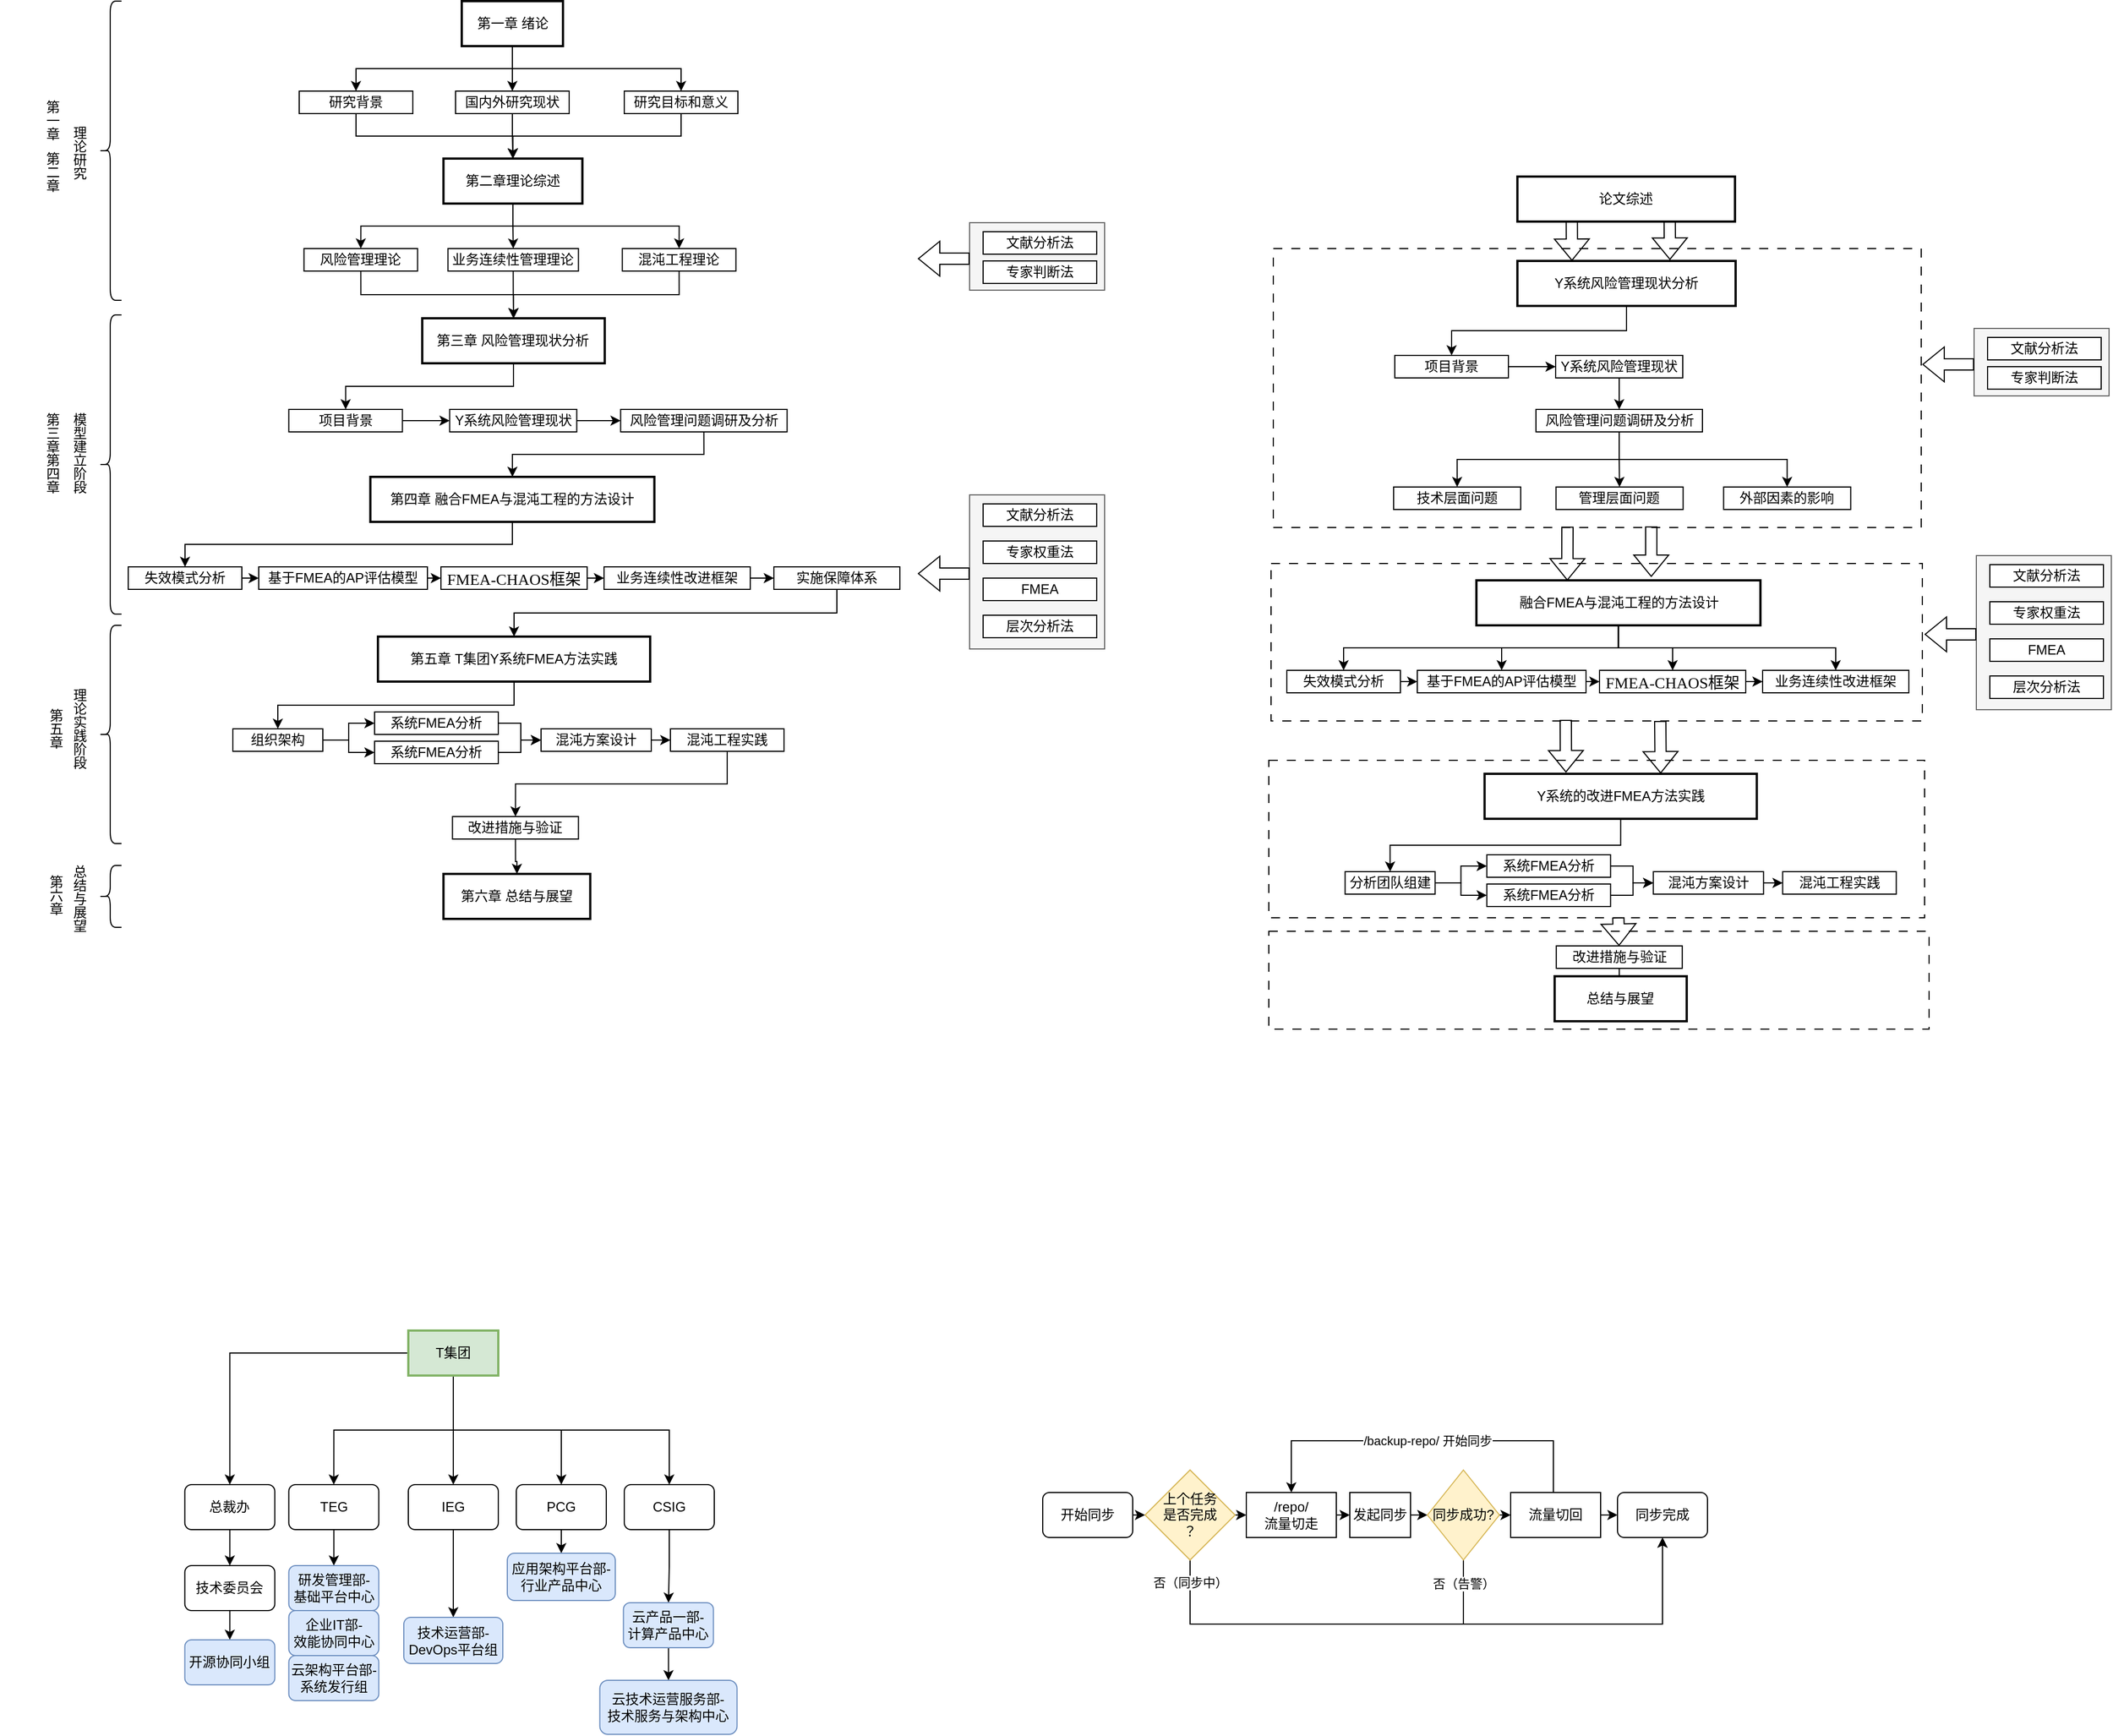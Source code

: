 <mxfile version="27.1.1">
  <diagram name="第 1 页" id="Ni5SpC3FPf-_LkocuyOm">
    <mxGraphModel dx="1376" dy="628" grid="0" gridSize="10" guides="1" tooltips="1" connect="1" arrows="1" fold="1" page="0" pageScale="1" pageWidth="827" pageHeight="1169" math="0" shadow="0">
      <root>
        <mxCell id="0" />
        <mxCell id="1" parent="0" />
        <mxCell id="OuhA0lRGOdHWCdkOQ6-6-126" value="" style="rounded=0;whiteSpace=wrap;html=1;dashed=1;dashPattern=8 8;" parent="1" vertex="1">
          <mxGeometry x="988" y="990" width="587" height="87" as="geometry" />
        </mxCell>
        <mxCell id="OuhA0lRGOdHWCdkOQ6-6-109" value="" style="rounded=0;whiteSpace=wrap;html=1;dashed=1;dashPattern=8 8;" parent="1" vertex="1">
          <mxGeometry x="988" y="838" width="583" height="140" as="geometry" />
        </mxCell>
        <mxCell id="OuhA0lRGOdHWCdkOQ6-6-105" value="" style="rounded=0;whiteSpace=wrap;html=1;dashed=1;dashPattern=8 8;" parent="1" vertex="1">
          <mxGeometry x="990" y="663" width="579" height="140" as="geometry" />
        </mxCell>
        <mxCell id="OuhA0lRGOdHWCdkOQ6-6-104" value="" style="rounded=0;whiteSpace=wrap;html=1;dashed=1;dashPattern=8 8;" parent="1" vertex="1">
          <mxGeometry x="992" y="383" width="576" height="248" as="geometry" />
        </mxCell>
        <mxCell id="OuhA0lRGOdHWCdkOQ6-6-1" style="edgeStyle=orthogonalEdgeStyle;rounded=0;orthogonalLoop=1;jettySize=auto;html=1;exitX=0.5;exitY=1;exitDx=0;exitDy=0;entryX=0.5;entryY=0;entryDx=0;entryDy=0;" parent="1" source="FDQZgp-olUulo8GMzMlq-1" target="FDQZgp-olUulo8GMzMlq-5" edge="1">
          <mxGeometry relative="1" as="geometry" />
        </mxCell>
        <mxCell id="OuhA0lRGOdHWCdkOQ6-6-2" style="edgeStyle=orthogonalEdgeStyle;rounded=0;orthogonalLoop=1;jettySize=auto;html=1;exitX=0.5;exitY=1;exitDx=0;exitDy=0;entryX=0.5;entryY=0;entryDx=0;entryDy=0;" parent="1" source="FDQZgp-olUulo8GMzMlq-1" target="FDQZgp-olUulo8GMzMlq-2" edge="1">
          <mxGeometry relative="1" as="geometry" />
        </mxCell>
        <mxCell id="OuhA0lRGOdHWCdkOQ6-6-3" style="edgeStyle=orthogonalEdgeStyle;rounded=0;orthogonalLoop=1;jettySize=auto;html=1;exitX=0.5;exitY=1;exitDx=0;exitDy=0;entryX=0.5;entryY=0;entryDx=0;entryDy=0;" parent="1" source="FDQZgp-olUulo8GMzMlq-1" target="FDQZgp-olUulo8GMzMlq-7" edge="1">
          <mxGeometry relative="1" as="geometry" />
        </mxCell>
        <mxCell id="FDQZgp-olUulo8GMzMlq-1" value="第一章 绪论" style="rounded=0;whiteSpace=wrap;html=1;strokeWidth=2;" parent="1" vertex="1">
          <mxGeometry x="270.5" y="163" width="90" height="40" as="geometry" />
        </mxCell>
        <mxCell id="OuhA0lRGOdHWCdkOQ6-6-4" style="edgeStyle=orthogonalEdgeStyle;rounded=0;orthogonalLoop=1;jettySize=auto;html=1;exitX=0.5;exitY=1;exitDx=0;exitDy=0;entryX=0.5;entryY=0;entryDx=0;entryDy=0;" parent="1" source="FDQZgp-olUulo8GMzMlq-2" target="FDQZgp-olUulo8GMzMlq-20" edge="1">
          <mxGeometry relative="1" as="geometry" />
        </mxCell>
        <mxCell id="FDQZgp-olUulo8GMzMlq-2" value="研究背景" style="rounded=0;whiteSpace=wrap;html=1;" parent="1" vertex="1">
          <mxGeometry x="126" y="243" width="101" height="20" as="geometry" />
        </mxCell>
        <mxCell id="OuhA0lRGOdHWCdkOQ6-6-5" style="edgeStyle=orthogonalEdgeStyle;rounded=0;orthogonalLoop=1;jettySize=auto;html=1;exitX=0.5;exitY=1;exitDx=0;exitDy=0;entryX=0.5;entryY=0;entryDx=0;entryDy=0;" parent="1" source="FDQZgp-olUulo8GMzMlq-5" target="FDQZgp-olUulo8GMzMlq-20" edge="1">
          <mxGeometry relative="1" as="geometry" />
        </mxCell>
        <mxCell id="FDQZgp-olUulo8GMzMlq-5" value="国内外研究现状" style="rounded=0;whiteSpace=wrap;html=1;" parent="1" vertex="1">
          <mxGeometry x="265" y="243" width="101" height="20" as="geometry" />
        </mxCell>
        <mxCell id="OuhA0lRGOdHWCdkOQ6-6-6" style="edgeStyle=orthogonalEdgeStyle;rounded=0;orthogonalLoop=1;jettySize=auto;html=1;exitX=0.5;exitY=1;exitDx=0;exitDy=0;entryX=0.5;entryY=0;entryDx=0;entryDy=0;" parent="1" source="FDQZgp-olUulo8GMzMlq-7" target="FDQZgp-olUulo8GMzMlq-20" edge="1">
          <mxGeometry relative="1" as="geometry" />
        </mxCell>
        <mxCell id="FDQZgp-olUulo8GMzMlq-7" value="研究目标和意义" style="rounded=0;whiteSpace=wrap;html=1;" parent="1" vertex="1">
          <mxGeometry x="415" y="243" width="101" height="20" as="geometry" />
        </mxCell>
        <mxCell id="FDQZgp-olUulo8GMzMlq-8" value="第一章" style="text;html=1;align=center;verticalAlign=middle;resizable=0;points=[];autosize=1;strokeColor=none;fillColor=none;textDirection=vertical-lr;" parent="1" vertex="1">
          <mxGeometry x="-122" y="266" width="54" height="26" as="geometry" />
        </mxCell>
        <mxCell id="FDQZgp-olUulo8GMzMlq-10" value="第二章" style="text;html=1;align=center;verticalAlign=middle;resizable=0;points=[];autosize=1;strokeColor=none;fillColor=none;textDirection=vertical-lr;" parent="1" vertex="1">
          <mxGeometry x="-122" y="312" width="54" height="26" as="geometry" />
        </mxCell>
        <mxCell id="FDQZgp-olUulo8GMzMlq-13" value="理论研究" style="text;html=1;align=center;verticalAlign=middle;resizable=0;points=[];autosize=1;strokeColor=none;fillColor=none;textDirection=vertical-lr;" parent="1" vertex="1">
          <mxGeometry x="-104" y="295" width="66" height="26" as="geometry" />
        </mxCell>
        <mxCell id="FDQZgp-olUulo8GMzMlq-14" value="第三章第四章" style="text;html=1;align=center;verticalAlign=middle;resizable=0;points=[];autosize=1;strokeColor=none;fillColor=none;textDirection=vertical-lr;" parent="1" vertex="1">
          <mxGeometry x="-140" y="562" width="90" height="26" as="geometry" />
        </mxCell>
        <mxCell id="FDQZgp-olUulo8GMzMlq-15" value="模型建立阶段" style="text;html=1;align=center;verticalAlign=middle;resizable=0;points=[];autosize=1;strokeColor=none;fillColor=none;textDirection=vertical-lr;" parent="1" vertex="1">
          <mxGeometry x="-116" y="562" width="90" height="26" as="geometry" />
        </mxCell>
        <mxCell id="FDQZgp-olUulo8GMzMlq-16" value="第六章" style="text;html=1;align=center;verticalAlign=middle;resizable=0;points=[];autosize=1;strokeColor=none;fillColor=none;textDirection=vertical-lr;" parent="1" vertex="1">
          <mxGeometry x="-119" y="955" width="54" height="26" as="geometry" />
        </mxCell>
        <mxCell id="FDQZgp-olUulo8GMzMlq-17" value="总结与展望" style="text;html=1;align=center;verticalAlign=middle;resizable=0;points=[];autosize=1;strokeColor=none;fillColor=none;textDirection=vertical-lr;" parent="1" vertex="1">
          <mxGeometry x="-110" y="958" width="78" height="26" as="geometry" />
        </mxCell>
        <mxCell id="FDQZgp-olUulo8GMzMlq-18" value="第五章" style="text;html=1;align=center;verticalAlign=middle;resizable=0;points=[];autosize=1;strokeColor=none;fillColor=none;textDirection=vertical-lr;" parent="1" vertex="1">
          <mxGeometry x="-119" y="807" width="54" height="26" as="geometry" />
        </mxCell>
        <mxCell id="FDQZgp-olUulo8GMzMlq-19" value="理论实践阶段" style="text;html=1;align=center;verticalAlign=middle;resizable=0;points=[];autosize=1;strokeColor=none;fillColor=none;textDirection=vertical-lr;" parent="1" vertex="1">
          <mxGeometry x="-116" y="807" width="90" height="26" as="geometry" />
        </mxCell>
        <mxCell id="OuhA0lRGOdHWCdkOQ6-6-7" style="edgeStyle=orthogonalEdgeStyle;rounded=0;orthogonalLoop=1;jettySize=auto;html=1;exitX=0.5;exitY=1;exitDx=0;exitDy=0;" parent="1" source="FDQZgp-olUulo8GMzMlq-20" target="FDQZgp-olUulo8GMzMlq-24" edge="1">
          <mxGeometry relative="1" as="geometry" />
        </mxCell>
        <mxCell id="OuhA0lRGOdHWCdkOQ6-6-8" style="edgeStyle=orthogonalEdgeStyle;rounded=0;orthogonalLoop=1;jettySize=auto;html=1;exitX=0.5;exitY=1;exitDx=0;exitDy=0;entryX=0.5;entryY=0;entryDx=0;entryDy=0;" parent="1" source="FDQZgp-olUulo8GMzMlq-20" target="FDQZgp-olUulo8GMzMlq-22" edge="1">
          <mxGeometry relative="1" as="geometry" />
        </mxCell>
        <mxCell id="OuhA0lRGOdHWCdkOQ6-6-9" style="edgeStyle=orthogonalEdgeStyle;rounded=0;orthogonalLoop=1;jettySize=auto;html=1;exitX=0.5;exitY=1;exitDx=0;exitDy=0;entryX=0.5;entryY=0;entryDx=0;entryDy=0;" parent="1" source="FDQZgp-olUulo8GMzMlq-20" target="FDQZgp-olUulo8GMzMlq-25" edge="1">
          <mxGeometry relative="1" as="geometry" />
        </mxCell>
        <mxCell id="FDQZgp-olUulo8GMzMlq-20" value="第二章理论综述" style="rounded=0;whiteSpace=wrap;html=1;strokeWidth=2;" parent="1" vertex="1">
          <mxGeometry x="254.25" y="303" width="123.5" height="40" as="geometry" />
        </mxCell>
        <mxCell id="OuhA0lRGOdHWCdkOQ6-6-10" style="edgeStyle=orthogonalEdgeStyle;rounded=0;orthogonalLoop=1;jettySize=auto;html=1;exitX=0.5;exitY=1;exitDx=0;exitDy=0;entryX=0.5;entryY=0;entryDx=0;entryDy=0;" parent="1" source="FDQZgp-olUulo8GMzMlq-22" target="FDQZgp-olUulo8GMzMlq-26" edge="1">
          <mxGeometry relative="1" as="geometry" />
        </mxCell>
        <mxCell id="FDQZgp-olUulo8GMzMlq-22" value="风险管理理论" style="rounded=0;whiteSpace=wrap;html=1;" parent="1" vertex="1">
          <mxGeometry x="130.25" y="383" width="101" height="20" as="geometry" />
        </mxCell>
        <mxCell id="OuhA0lRGOdHWCdkOQ6-6-11" style="edgeStyle=orthogonalEdgeStyle;rounded=0;orthogonalLoop=1;jettySize=auto;html=1;exitX=0.5;exitY=1;exitDx=0;exitDy=0;" parent="1" source="FDQZgp-olUulo8GMzMlq-24" target="FDQZgp-olUulo8GMzMlq-26" edge="1">
          <mxGeometry relative="1" as="geometry" />
        </mxCell>
        <mxCell id="FDQZgp-olUulo8GMzMlq-24" value="业务连续性管理理论" style="rounded=0;whiteSpace=wrap;html=1;" parent="1" vertex="1">
          <mxGeometry x="258.25" y="383" width="116" height="20" as="geometry" />
        </mxCell>
        <mxCell id="OuhA0lRGOdHWCdkOQ6-6-12" style="edgeStyle=orthogonalEdgeStyle;rounded=0;orthogonalLoop=1;jettySize=auto;html=1;exitX=0.5;exitY=1;exitDx=0;exitDy=0;" parent="1" source="FDQZgp-olUulo8GMzMlq-25" target="FDQZgp-olUulo8GMzMlq-26" edge="1">
          <mxGeometry relative="1" as="geometry">
            <mxPoint x="420" y="471" as="targetPoint" />
          </mxGeometry>
        </mxCell>
        <mxCell id="FDQZgp-olUulo8GMzMlq-25" value="混沌工程理论" style="rounded=0;whiteSpace=wrap;html=1;" parent="1" vertex="1">
          <mxGeometry x="413.25" y="383" width="101" height="20" as="geometry" />
        </mxCell>
        <mxCell id="OuhA0lRGOdHWCdkOQ6-6-13" style="edgeStyle=orthogonalEdgeStyle;rounded=0;orthogonalLoop=1;jettySize=auto;html=1;exitX=0.5;exitY=1;exitDx=0;exitDy=0;" parent="1" source="FDQZgp-olUulo8GMzMlq-26" target="FDQZgp-olUulo8GMzMlq-27" edge="1">
          <mxGeometry relative="1" as="geometry" />
        </mxCell>
        <mxCell id="FDQZgp-olUulo8GMzMlq-26" value="第三章 风险管理现状分析" style="rounded=0;whiteSpace=wrap;html=1;strokeWidth=2;" parent="1" vertex="1">
          <mxGeometry x="235.38" y="445" width="162.25" height="40" as="geometry" />
        </mxCell>
        <mxCell id="OuhA0lRGOdHWCdkOQ6-6-15" value="" style="edgeStyle=orthogonalEdgeStyle;rounded=0;orthogonalLoop=1;jettySize=auto;html=1;" parent="1" source="FDQZgp-olUulo8GMzMlq-27" target="FDQZgp-olUulo8GMzMlq-28" edge="1">
          <mxGeometry relative="1" as="geometry" />
        </mxCell>
        <mxCell id="FDQZgp-olUulo8GMzMlq-27" value="项目背景" style="rounded=0;whiteSpace=wrap;html=1;" parent="1" vertex="1">
          <mxGeometry x="116.75" y="526" width="101" height="20" as="geometry" />
        </mxCell>
        <mxCell id="OuhA0lRGOdHWCdkOQ6-6-16" value="" style="edgeStyle=orthogonalEdgeStyle;rounded=0;orthogonalLoop=1;jettySize=auto;html=1;" parent="1" source="FDQZgp-olUulo8GMzMlq-28" target="FDQZgp-olUulo8GMzMlq-29" edge="1">
          <mxGeometry relative="1" as="geometry" />
        </mxCell>
        <mxCell id="FDQZgp-olUulo8GMzMlq-28" value="Y系统风险管理现状" style="rounded=0;whiteSpace=wrap;html=1;" parent="1" vertex="1">
          <mxGeometry x="259.75" y="526" width="113" height="20" as="geometry" />
        </mxCell>
        <mxCell id="OuhA0lRGOdHWCdkOQ6-6-17" style="edgeStyle=orthogonalEdgeStyle;rounded=0;orthogonalLoop=1;jettySize=auto;html=1;exitX=0.5;exitY=1;exitDx=0;exitDy=0;" parent="1" source="FDQZgp-olUulo8GMzMlq-29" target="FDQZgp-olUulo8GMzMlq-32" edge="1">
          <mxGeometry relative="1" as="geometry" />
        </mxCell>
        <mxCell id="FDQZgp-olUulo8GMzMlq-29" value="风险管理问题调研及分析" style="rounded=0;whiteSpace=wrap;html=1;" parent="1" vertex="1">
          <mxGeometry x="411.75" y="526" width="148" height="20" as="geometry" />
        </mxCell>
        <mxCell id="OuhA0lRGOdHWCdkOQ6-6-18" style="edgeStyle=orthogonalEdgeStyle;rounded=0;orthogonalLoop=1;jettySize=auto;html=1;exitX=0.5;exitY=1;exitDx=0;exitDy=0;" parent="1" source="FDQZgp-olUulo8GMzMlq-32" target="FDQZgp-olUulo8GMzMlq-34" edge="1">
          <mxGeometry relative="1" as="geometry" />
        </mxCell>
        <mxCell id="FDQZgp-olUulo8GMzMlq-32" value="第四章 融合FMEA与混沌工程的方法设计" style="rounded=0;whiteSpace=wrap;html=1;strokeWidth=2;" parent="1" vertex="1">
          <mxGeometry x="189.25" y="586" width="252.5" height="40" as="geometry" />
        </mxCell>
        <mxCell id="OuhA0lRGOdHWCdkOQ6-6-19" style="edgeStyle=orthogonalEdgeStyle;rounded=0;orthogonalLoop=1;jettySize=auto;html=1;exitX=1;exitY=0.5;exitDx=0;exitDy=0;entryX=0;entryY=0.5;entryDx=0;entryDy=0;" parent="1" source="FDQZgp-olUulo8GMzMlq-34" target="FDQZgp-olUulo8GMzMlq-35" edge="1">
          <mxGeometry relative="1" as="geometry" />
        </mxCell>
        <mxCell id="FDQZgp-olUulo8GMzMlq-34" value="失效模式分析" style="rounded=0;whiteSpace=wrap;html=1;" parent="1" vertex="1">
          <mxGeometry x="-26" y="666" width="101" height="20" as="geometry" />
        </mxCell>
        <mxCell id="OuhA0lRGOdHWCdkOQ6-6-20" style="edgeStyle=orthogonalEdgeStyle;rounded=0;orthogonalLoop=1;jettySize=auto;html=1;exitX=1;exitY=0.5;exitDx=0;exitDy=0;entryX=0;entryY=0.5;entryDx=0;entryDy=0;" parent="1" source="FDQZgp-olUulo8GMzMlq-35" target="FDQZgp-olUulo8GMzMlq-37" edge="1">
          <mxGeometry relative="1" as="geometry" />
        </mxCell>
        <mxCell id="FDQZgp-olUulo8GMzMlq-35" value="基于FMEA的AP评估模型" style="rounded=0;whiteSpace=wrap;html=1;" parent="1" vertex="1">
          <mxGeometry x="90" y="666" width="150" height="20" as="geometry" />
        </mxCell>
        <mxCell id="OuhA0lRGOdHWCdkOQ6-6-22" style="edgeStyle=orthogonalEdgeStyle;rounded=0;orthogonalLoop=1;jettySize=auto;html=1;exitX=1;exitY=0.5;exitDx=0;exitDy=0;entryX=0;entryY=0.5;entryDx=0;entryDy=0;" parent="1" source="FDQZgp-olUulo8GMzMlq-36" target="FDQZgp-olUulo8GMzMlq-38" edge="1">
          <mxGeometry relative="1" as="geometry" />
        </mxCell>
        <mxCell id="FDQZgp-olUulo8GMzMlq-36" value="业务连续性改进框架" style="rounded=0;whiteSpace=wrap;html=1;" parent="1" vertex="1">
          <mxGeometry x="397" y="666" width="130" height="20" as="geometry" />
        </mxCell>
        <mxCell id="OuhA0lRGOdHWCdkOQ6-6-21" style="edgeStyle=orthogonalEdgeStyle;rounded=0;orthogonalLoop=1;jettySize=auto;html=1;exitX=1;exitY=0.5;exitDx=0;exitDy=0;entryX=0;entryY=0.5;entryDx=0;entryDy=0;" parent="1" source="FDQZgp-olUulo8GMzMlq-37" target="FDQZgp-olUulo8GMzMlq-36" edge="1">
          <mxGeometry relative="1" as="geometry" />
        </mxCell>
        <mxCell id="FDQZgp-olUulo8GMzMlq-37" value="&lt;span style=&quot;text-align: start; font-size: 10.5pt; font-family: 黑体;&quot; lang=&quot;EN-US&quot;&gt;FMEA-CHAOS&lt;/span&gt;&lt;span style=&quot;text-align: start; font-size: 10.5pt; font-family: 宋体;&quot;&gt;框架&lt;/span&gt;&lt;span style=&quot;font-size: medium; text-align: start;&quot;&gt;&lt;/span&gt;" style="rounded=0;whiteSpace=wrap;html=1;" parent="1" vertex="1">
          <mxGeometry x="252" y="666" width="130" height="20" as="geometry" />
        </mxCell>
        <mxCell id="OuhA0lRGOdHWCdkOQ6-6-23" style="edgeStyle=orthogonalEdgeStyle;rounded=0;orthogonalLoop=1;jettySize=auto;html=1;exitX=0.5;exitY=1;exitDx=0;exitDy=0;" parent="1" source="FDQZgp-olUulo8GMzMlq-38" target="FDQZgp-olUulo8GMzMlq-39" edge="1">
          <mxGeometry relative="1" as="geometry" />
        </mxCell>
        <mxCell id="FDQZgp-olUulo8GMzMlq-38" value="实施保障体系" style="rounded=0;whiteSpace=wrap;html=1;" parent="1" vertex="1">
          <mxGeometry x="548" y="666" width="112" height="20" as="geometry" />
        </mxCell>
        <mxCell id="OuhA0lRGOdHWCdkOQ6-6-33" style="edgeStyle=orthogonalEdgeStyle;rounded=0;orthogonalLoop=1;jettySize=auto;html=1;exitX=0.5;exitY=1;exitDx=0;exitDy=0;entryX=0.5;entryY=0;entryDx=0;entryDy=0;" parent="1" source="FDQZgp-olUulo8GMzMlq-39" target="FDQZgp-olUulo8GMzMlq-40" edge="1">
          <mxGeometry relative="1" as="geometry" />
        </mxCell>
        <mxCell id="FDQZgp-olUulo8GMzMlq-39" value="第五章 T集团Y系统FMEA方法实践" style="rounded=0;whiteSpace=wrap;html=1;strokeWidth=2;" parent="1" vertex="1">
          <mxGeometry x="196" y="728" width="242" height="40" as="geometry" />
        </mxCell>
        <mxCell id="OuhA0lRGOdHWCdkOQ6-6-24" style="edgeStyle=orthogonalEdgeStyle;rounded=0;orthogonalLoop=1;jettySize=auto;html=1;exitX=1;exitY=0.5;exitDx=0;exitDy=0;entryX=0;entryY=0.5;entryDx=0;entryDy=0;" parent="1" source="FDQZgp-olUulo8GMzMlq-40" target="FDQZgp-olUulo8GMzMlq-41" edge="1">
          <mxGeometry relative="1" as="geometry" />
        </mxCell>
        <mxCell id="OuhA0lRGOdHWCdkOQ6-6-26" style="edgeStyle=orthogonalEdgeStyle;rounded=0;orthogonalLoop=1;jettySize=auto;html=1;exitX=1;exitY=0.5;exitDx=0;exitDy=0;entryX=0;entryY=0.5;entryDx=0;entryDy=0;" parent="1" source="FDQZgp-olUulo8GMzMlq-40" target="OuhA0lRGOdHWCdkOQ6-6-53" edge="1">
          <mxGeometry relative="1" as="geometry">
            <mxPoint x="193" y="835" as="targetPoint" />
          </mxGeometry>
        </mxCell>
        <mxCell id="FDQZgp-olUulo8GMzMlq-40" value="组织架构" style="rounded=0;whiteSpace=wrap;html=1;" parent="1" vertex="1">
          <mxGeometry x="67" y="810" width="80" height="20" as="geometry" />
        </mxCell>
        <mxCell id="OuhA0lRGOdHWCdkOQ6-6-30" value="" style="edgeStyle=orthogonalEdgeStyle;rounded=0;orthogonalLoop=1;jettySize=auto;html=1;" parent="1" source="FDQZgp-olUulo8GMzMlq-41" target="FDQZgp-olUulo8GMzMlq-42" edge="1">
          <mxGeometry relative="1" as="geometry" />
        </mxCell>
        <mxCell id="FDQZgp-olUulo8GMzMlq-41" value="系统FMEA分析" style="rounded=0;whiteSpace=wrap;html=1;" parent="1" vertex="1">
          <mxGeometry x="193" y="795" width="110" height="20" as="geometry" />
        </mxCell>
        <mxCell id="OuhA0lRGOdHWCdkOQ6-6-31" style="edgeStyle=orthogonalEdgeStyle;rounded=0;orthogonalLoop=1;jettySize=auto;html=1;exitX=1;exitY=0.5;exitDx=0;exitDy=0;" parent="1" source="FDQZgp-olUulo8GMzMlq-42" target="FDQZgp-olUulo8GMzMlq-44" edge="1">
          <mxGeometry relative="1" as="geometry">
            <mxPoint x="458" y="833" as="targetPoint" />
          </mxGeometry>
        </mxCell>
        <mxCell id="FDQZgp-olUulo8GMzMlq-42" value="混沌方案设计" style="rounded=0;whiteSpace=wrap;html=1;" parent="1" vertex="1">
          <mxGeometry x="341" y="810" width="98" height="20" as="geometry" />
        </mxCell>
        <mxCell id="OuhA0lRGOdHWCdkOQ6-6-32" style="edgeStyle=orthogonalEdgeStyle;rounded=0;orthogonalLoop=1;jettySize=auto;html=1;exitX=0.5;exitY=1;exitDx=0;exitDy=0;entryX=0.5;entryY=0;entryDx=0;entryDy=0;" parent="1" source="FDQZgp-olUulo8GMzMlq-44" target="FDQZgp-olUulo8GMzMlq-45" edge="1">
          <mxGeometry relative="1" as="geometry" />
        </mxCell>
        <mxCell id="FDQZgp-olUulo8GMzMlq-44" value="混沌工程实践" style="rounded=0;whiteSpace=wrap;html=1;" parent="1" vertex="1">
          <mxGeometry x="456" y="810" width="101" height="20" as="geometry" />
        </mxCell>
        <mxCell id="OuhA0lRGOdHWCdkOQ6-6-35" style="edgeStyle=orthogonalEdgeStyle;rounded=0;orthogonalLoop=1;jettySize=auto;html=1;exitX=0.5;exitY=1;exitDx=0;exitDy=0;" parent="1" source="FDQZgp-olUulo8GMzMlq-45" target="FDQZgp-olUulo8GMzMlq-53" edge="1">
          <mxGeometry relative="1" as="geometry" />
        </mxCell>
        <mxCell id="FDQZgp-olUulo8GMzMlq-45" value="改进措施与验证" style="rounded=0;whiteSpace=wrap;html=1;" parent="1" vertex="1">
          <mxGeometry x="262.25" y="888" width="112" height="20" as="geometry" />
        </mxCell>
        <mxCell id="FDQZgp-olUulo8GMzMlq-53" value="第六章 总结与展望" style="rounded=0;whiteSpace=wrap;html=1;strokeWidth=2;" parent="1" vertex="1">
          <mxGeometry x="254.25" y="939" width="130.5" height="40" as="geometry" />
        </mxCell>
        <mxCell id="OuhA0lRGOdHWCdkOQ6-6-36" value="" style="shape=curlyBracket;whiteSpace=wrap;html=1;rounded=1;labelPosition=left;verticalLabelPosition=middle;align=right;verticalAlign=middle;" parent="1" vertex="1">
          <mxGeometry x="-52" y="163" width="20" height="266" as="geometry" />
        </mxCell>
        <mxCell id="OuhA0lRGOdHWCdkOQ6-6-37" value="" style="shape=curlyBracket;whiteSpace=wrap;html=1;rounded=1;labelPosition=left;verticalLabelPosition=middle;align=right;verticalAlign=middle;" parent="1" vertex="1">
          <mxGeometry x="-52" y="442" width="20" height="266" as="geometry" />
        </mxCell>
        <mxCell id="OuhA0lRGOdHWCdkOQ6-6-38" value="" style="shape=curlyBracket;whiteSpace=wrap;html=1;rounded=1;labelPosition=left;verticalLabelPosition=middle;align=right;verticalAlign=middle;" parent="1" vertex="1">
          <mxGeometry x="-52" y="718" width="20" height="194" as="geometry" />
        </mxCell>
        <mxCell id="OuhA0lRGOdHWCdkOQ6-6-39" value="" style="shape=curlyBracket;whiteSpace=wrap;html=1;rounded=1;labelPosition=left;verticalLabelPosition=middle;align=right;verticalAlign=middle;" parent="1" vertex="1">
          <mxGeometry x="-52" y="931.5" width="20" height="55" as="geometry" />
        </mxCell>
        <mxCell id="OuhA0lRGOdHWCdkOQ6-6-43" value="" style="rounded=0;whiteSpace=wrap;html=1;fillColor=#f5f5f5;fontColor=#333333;strokeColor=#666666;" parent="1" vertex="1">
          <mxGeometry x="722" y="360" width="120" height="60" as="geometry" />
        </mxCell>
        <mxCell id="OuhA0lRGOdHWCdkOQ6-6-44" value="" style="shape=flexArrow;endArrow=classic;html=1;rounded=0;" parent="1" edge="1">
          <mxGeometry width="50" height="50" relative="1" as="geometry">
            <mxPoint x="722" y="392" as="sourcePoint" />
            <mxPoint x="676" y="392" as="targetPoint" />
          </mxGeometry>
        </mxCell>
        <mxCell id="OuhA0lRGOdHWCdkOQ6-6-45" value="文献分析法" style="rounded=0;whiteSpace=wrap;html=1;" parent="1" vertex="1">
          <mxGeometry x="734" y="368" width="101" height="20" as="geometry" />
        </mxCell>
        <mxCell id="OuhA0lRGOdHWCdkOQ6-6-46" value="" style="rounded=0;whiteSpace=wrap;html=1;fillColor=#f5f5f5;fontColor=#333333;strokeColor=#666666;" parent="1" vertex="1">
          <mxGeometry x="722" y="602" width="120" height="137" as="geometry" />
        </mxCell>
        <mxCell id="OuhA0lRGOdHWCdkOQ6-6-47" value="" style="shape=flexArrow;endArrow=classic;html=1;rounded=0;" parent="1" edge="1">
          <mxGeometry width="50" height="50" relative="1" as="geometry">
            <mxPoint x="722" y="672" as="sourcePoint" />
            <mxPoint x="676" y="672" as="targetPoint" />
          </mxGeometry>
        </mxCell>
        <mxCell id="OuhA0lRGOdHWCdkOQ6-6-48" value="文献分析法" style="rounded=0;whiteSpace=wrap;html=1;" parent="1" vertex="1">
          <mxGeometry x="734" y="610" width="101" height="20" as="geometry" />
        </mxCell>
        <mxCell id="OuhA0lRGOdHWCdkOQ6-6-49" value="专家权重法" style="rounded=0;whiteSpace=wrap;html=1;" parent="1" vertex="1">
          <mxGeometry x="734" y="643" width="101" height="20" as="geometry" />
        </mxCell>
        <mxCell id="OuhA0lRGOdHWCdkOQ6-6-50" value="FMEA" style="rounded=0;whiteSpace=wrap;html=1;" parent="1" vertex="1">
          <mxGeometry x="734" y="676" width="101" height="20" as="geometry" />
        </mxCell>
        <mxCell id="OuhA0lRGOdHWCdkOQ6-6-51" value="层次分析法" style="rounded=0;whiteSpace=wrap;html=1;" parent="1" vertex="1">
          <mxGeometry x="734" y="709" width="101" height="20" as="geometry" />
        </mxCell>
        <mxCell id="OuhA0lRGOdHWCdkOQ6-6-52" value="专家判断法" style="rounded=0;whiteSpace=wrap;html=1;" parent="1" vertex="1">
          <mxGeometry x="734" y="394" width="101" height="20" as="geometry" />
        </mxCell>
        <mxCell id="OuhA0lRGOdHWCdkOQ6-6-54" style="edgeStyle=orthogonalEdgeStyle;rounded=0;orthogonalLoop=1;jettySize=auto;html=1;exitX=1;exitY=0.5;exitDx=0;exitDy=0;entryX=0;entryY=0.5;entryDx=0;entryDy=0;" parent="1" source="OuhA0lRGOdHWCdkOQ6-6-53" target="FDQZgp-olUulo8GMzMlq-42" edge="1">
          <mxGeometry relative="1" as="geometry">
            <Array as="points">
              <mxPoint x="323" y="831" />
              <mxPoint x="323" y="820" />
            </Array>
          </mxGeometry>
        </mxCell>
        <mxCell id="OuhA0lRGOdHWCdkOQ6-6-53" value="系统FMEA分析" style="rounded=0;whiteSpace=wrap;html=1;" parent="1" vertex="1">
          <mxGeometry x="193" y="821" width="110" height="20" as="geometry" />
        </mxCell>
        <mxCell id="OuhA0lRGOdHWCdkOQ6-6-57" value="论文综述" style="rounded=0;whiteSpace=wrap;html=1;strokeWidth=2;" parent="1" vertex="1">
          <mxGeometry x="1209" y="319" width="193.43" height="40" as="geometry" />
        </mxCell>
        <mxCell id="OuhA0lRGOdHWCdkOQ6-6-67" style="edgeStyle=orthogonalEdgeStyle;rounded=0;orthogonalLoop=1;jettySize=auto;html=1;exitX=0.5;exitY=1;exitDx=0;exitDy=0;entryX=0.5;entryY=0;entryDx=0;entryDy=0;" parent="1" source="OuhA0lRGOdHWCdkOQ6-6-58" target="OuhA0lRGOdHWCdkOQ6-6-63" edge="1">
          <mxGeometry relative="1" as="geometry" />
        </mxCell>
        <mxCell id="OuhA0lRGOdHWCdkOQ6-6-58" value="&lt;span style=&quot;background-color: transparent; color: light-dark(rgb(0, 0, 0), rgb(255, 255, 255));&quot;&gt;Y系统风险管理现状分析&lt;/span&gt;" style="rounded=0;whiteSpace=wrap;html=1;strokeWidth=2;" parent="1" vertex="1">
          <mxGeometry x="1209" y="394" width="194" height="40" as="geometry" />
        </mxCell>
        <mxCell id="OuhA0lRGOdHWCdkOQ6-6-83" style="edgeStyle=orthogonalEdgeStyle;rounded=0;orthogonalLoop=1;jettySize=auto;html=1;exitX=0.5;exitY=1;exitDx=0;exitDy=0;entryX=0.5;entryY=0;entryDx=0;entryDy=0;" parent="1" source="OuhA0lRGOdHWCdkOQ6-6-59" target="OuhA0lRGOdHWCdkOQ6-6-79" edge="1">
          <mxGeometry relative="1" as="geometry" />
        </mxCell>
        <mxCell id="OuhA0lRGOdHWCdkOQ6-6-106" style="edgeStyle=orthogonalEdgeStyle;rounded=0;orthogonalLoop=1;jettySize=auto;html=1;exitX=0.5;exitY=1;exitDx=0;exitDy=0;entryX=0.5;entryY=0;entryDx=0;entryDy=0;" parent="1" source="OuhA0lRGOdHWCdkOQ6-6-59" target="OuhA0lRGOdHWCdkOQ6-6-80" edge="1">
          <mxGeometry relative="1" as="geometry" />
        </mxCell>
        <mxCell id="OuhA0lRGOdHWCdkOQ6-6-107" style="edgeStyle=orthogonalEdgeStyle;rounded=0;orthogonalLoop=1;jettySize=auto;html=1;exitX=0.5;exitY=1;exitDx=0;exitDy=0;entryX=0.5;entryY=0;entryDx=0;entryDy=0;" parent="1" source="OuhA0lRGOdHWCdkOQ6-6-59" target="OuhA0lRGOdHWCdkOQ6-6-82" edge="1">
          <mxGeometry relative="1" as="geometry" />
        </mxCell>
        <mxCell id="OuhA0lRGOdHWCdkOQ6-6-108" style="edgeStyle=orthogonalEdgeStyle;rounded=0;orthogonalLoop=1;jettySize=auto;html=1;exitX=0.5;exitY=1;exitDx=0;exitDy=0;entryX=0.5;entryY=0;entryDx=0;entryDy=0;" parent="1" source="OuhA0lRGOdHWCdkOQ6-6-59" target="OuhA0lRGOdHWCdkOQ6-6-81" edge="1">
          <mxGeometry relative="1" as="geometry" />
        </mxCell>
        <mxCell id="OuhA0lRGOdHWCdkOQ6-6-59" value="融合FMEA与混沌工程的方法设计" style="rounded=0;whiteSpace=wrap;html=1;strokeWidth=2;" parent="1" vertex="1">
          <mxGeometry x="1172.57" y="678" width="252.5" height="40" as="geometry" />
        </mxCell>
        <mxCell id="OuhA0lRGOdHWCdkOQ6-6-98" style="edgeStyle=orthogonalEdgeStyle;rounded=0;orthogonalLoop=1;jettySize=auto;html=1;exitX=0.5;exitY=1;exitDx=0;exitDy=0;entryX=0.5;entryY=0;entryDx=0;entryDy=0;" parent="1" source="OuhA0lRGOdHWCdkOQ6-6-60" target="OuhA0lRGOdHWCdkOQ6-6-90" edge="1">
          <mxGeometry relative="1" as="geometry" />
        </mxCell>
        <mxCell id="OuhA0lRGOdHWCdkOQ6-6-60" value="Y系统的改进FMEA方法实践" style="rounded=0;whiteSpace=wrap;html=1;strokeWidth=2;" parent="1" vertex="1">
          <mxGeometry x="1179.82" y="850" width="242" height="40" as="geometry" />
        </mxCell>
        <mxCell id="OuhA0lRGOdHWCdkOQ6-6-62" value="" style="edgeStyle=orthogonalEdgeStyle;rounded=0;orthogonalLoop=1;jettySize=auto;html=1;" parent="1" source="OuhA0lRGOdHWCdkOQ6-6-63" target="OuhA0lRGOdHWCdkOQ6-6-65" edge="1">
          <mxGeometry relative="1" as="geometry" />
        </mxCell>
        <mxCell id="OuhA0lRGOdHWCdkOQ6-6-63" value="项目背景" style="rounded=0;whiteSpace=wrap;html=1;" parent="1" vertex="1">
          <mxGeometry x="1100" y="478" width="101" height="20" as="geometry" />
        </mxCell>
        <mxCell id="OuhA0lRGOdHWCdkOQ6-6-64" value="" style="edgeStyle=orthogonalEdgeStyle;rounded=0;orthogonalLoop=1;jettySize=auto;html=1;" parent="1" source="OuhA0lRGOdHWCdkOQ6-6-65" target="OuhA0lRGOdHWCdkOQ6-6-66" edge="1">
          <mxGeometry relative="1" as="geometry" />
        </mxCell>
        <mxCell id="OuhA0lRGOdHWCdkOQ6-6-65" value="Y系统风险管理现状" style="rounded=0;whiteSpace=wrap;html=1;" parent="1" vertex="1">
          <mxGeometry x="1243" y="478" width="113" height="20" as="geometry" />
        </mxCell>
        <mxCell id="OuhA0lRGOdHWCdkOQ6-6-71" style="edgeStyle=orthogonalEdgeStyle;rounded=0;orthogonalLoop=1;jettySize=auto;html=1;exitX=0.5;exitY=1;exitDx=0;exitDy=0;entryX=0.5;entryY=0;entryDx=0;entryDy=0;" parent="1" source="OuhA0lRGOdHWCdkOQ6-6-66" target="OuhA0lRGOdHWCdkOQ6-6-68" edge="1">
          <mxGeometry relative="1" as="geometry" />
        </mxCell>
        <mxCell id="OuhA0lRGOdHWCdkOQ6-6-72" style="edgeStyle=orthogonalEdgeStyle;rounded=0;orthogonalLoop=1;jettySize=auto;html=1;exitX=0.5;exitY=1;exitDx=0;exitDy=0;" parent="1" source="OuhA0lRGOdHWCdkOQ6-6-66" target="OuhA0lRGOdHWCdkOQ6-6-69" edge="1">
          <mxGeometry relative="1" as="geometry" />
        </mxCell>
        <mxCell id="OuhA0lRGOdHWCdkOQ6-6-73" style="edgeStyle=orthogonalEdgeStyle;rounded=0;orthogonalLoop=1;jettySize=auto;html=1;exitX=0.5;exitY=1;exitDx=0;exitDy=0;entryX=0.5;entryY=0;entryDx=0;entryDy=0;" parent="1" source="OuhA0lRGOdHWCdkOQ6-6-66" target="OuhA0lRGOdHWCdkOQ6-6-70" edge="1">
          <mxGeometry relative="1" as="geometry" />
        </mxCell>
        <mxCell id="OuhA0lRGOdHWCdkOQ6-6-66" value="风险管理问题调研及分析" style="rounded=0;whiteSpace=wrap;html=1;" parent="1" vertex="1">
          <mxGeometry x="1225.5" y="526" width="148" height="20" as="geometry" />
        </mxCell>
        <mxCell id="OuhA0lRGOdHWCdkOQ6-6-68" value="技术层面问题" style="rounded=0;whiteSpace=wrap;html=1;" parent="1" vertex="1">
          <mxGeometry x="1098.94" y="595" width="113" height="20" as="geometry" />
        </mxCell>
        <mxCell id="OuhA0lRGOdHWCdkOQ6-6-69" value="管理层面问题" style="rounded=0;whiteSpace=wrap;html=1;" parent="1" vertex="1">
          <mxGeometry x="1243.32" y="595" width="113" height="20" as="geometry" />
        </mxCell>
        <mxCell id="OuhA0lRGOdHWCdkOQ6-6-70" value="外部因素的影响" style="rounded=0;whiteSpace=wrap;html=1;" parent="1" vertex="1">
          <mxGeometry x="1392.32" y="595" width="113" height="20" as="geometry" />
        </mxCell>
        <mxCell id="OuhA0lRGOdHWCdkOQ6-6-84" style="edgeStyle=orthogonalEdgeStyle;rounded=0;orthogonalLoop=1;jettySize=auto;html=1;exitX=1;exitY=0.5;exitDx=0;exitDy=0;entryX=0;entryY=0.5;entryDx=0;entryDy=0;" parent="1" source="OuhA0lRGOdHWCdkOQ6-6-79" target="OuhA0lRGOdHWCdkOQ6-6-80" edge="1">
          <mxGeometry relative="1" as="geometry" />
        </mxCell>
        <mxCell id="OuhA0lRGOdHWCdkOQ6-6-79" value="失效模式分析" style="rounded=0;whiteSpace=wrap;html=1;" parent="1" vertex="1">
          <mxGeometry x="1004" y="758" width="101" height="20" as="geometry" />
        </mxCell>
        <mxCell id="OuhA0lRGOdHWCdkOQ6-6-85" style="edgeStyle=orthogonalEdgeStyle;rounded=0;orthogonalLoop=1;jettySize=auto;html=1;exitX=1;exitY=0.5;exitDx=0;exitDy=0;entryX=0;entryY=0.5;entryDx=0;entryDy=0;" parent="1" source="OuhA0lRGOdHWCdkOQ6-6-80" target="OuhA0lRGOdHWCdkOQ6-6-82" edge="1">
          <mxGeometry relative="1" as="geometry" />
        </mxCell>
        <mxCell id="OuhA0lRGOdHWCdkOQ6-6-80" value="基于FMEA的AP评估模型" style="rounded=0;whiteSpace=wrap;html=1;" parent="1" vertex="1">
          <mxGeometry x="1120" y="758" width="150" height="20" as="geometry" />
        </mxCell>
        <mxCell id="OuhA0lRGOdHWCdkOQ6-6-81" value="业务连续性改进框架" style="rounded=0;whiteSpace=wrap;html=1;" parent="1" vertex="1">
          <mxGeometry x="1427" y="758" width="130" height="20" as="geometry" />
        </mxCell>
        <mxCell id="OuhA0lRGOdHWCdkOQ6-6-86" style="edgeStyle=orthogonalEdgeStyle;rounded=0;orthogonalLoop=1;jettySize=auto;html=1;exitX=1;exitY=0.5;exitDx=0;exitDy=0;entryX=0;entryY=0.5;entryDx=0;entryDy=0;" parent="1" source="OuhA0lRGOdHWCdkOQ6-6-82" target="OuhA0lRGOdHWCdkOQ6-6-81" edge="1">
          <mxGeometry relative="1" as="geometry" />
        </mxCell>
        <mxCell id="OuhA0lRGOdHWCdkOQ6-6-82" value="&lt;span style=&quot;text-align: start; font-size: 10.5pt; font-family: 黑体;&quot; lang=&quot;EN-US&quot;&gt;FMEA-CHAOS&lt;/span&gt;&lt;span style=&quot;text-align: start; font-size: 10.5pt; font-family: 宋体;&quot;&gt;框架&lt;/span&gt;&lt;span style=&quot;font-size: medium; text-align: start;&quot;&gt;&lt;/span&gt;" style="rounded=0;whiteSpace=wrap;html=1;" parent="1" vertex="1">
          <mxGeometry x="1282" y="758" width="130" height="20" as="geometry" />
        </mxCell>
        <mxCell id="OuhA0lRGOdHWCdkOQ6-6-88" style="edgeStyle=orthogonalEdgeStyle;rounded=0;orthogonalLoop=1;jettySize=auto;html=1;exitX=1;exitY=0.5;exitDx=0;exitDy=0;entryX=0;entryY=0.5;entryDx=0;entryDy=0;" parent="1" source="OuhA0lRGOdHWCdkOQ6-6-90" target="OuhA0lRGOdHWCdkOQ6-6-92" edge="1">
          <mxGeometry relative="1" as="geometry" />
        </mxCell>
        <mxCell id="OuhA0lRGOdHWCdkOQ6-6-89" style="edgeStyle=orthogonalEdgeStyle;rounded=0;orthogonalLoop=1;jettySize=auto;html=1;exitX=1;exitY=0.5;exitDx=0;exitDy=0;entryX=0;entryY=0.5;entryDx=0;entryDy=0;" parent="1" source="OuhA0lRGOdHWCdkOQ6-6-90" target="OuhA0lRGOdHWCdkOQ6-6-97" edge="1">
          <mxGeometry relative="1" as="geometry">
            <mxPoint x="1181.82" y="962" as="targetPoint" />
          </mxGeometry>
        </mxCell>
        <mxCell id="OuhA0lRGOdHWCdkOQ6-6-90" value="分析团队组建" style="rounded=0;whiteSpace=wrap;html=1;" parent="1" vertex="1">
          <mxGeometry x="1055.82" y="937" width="80" height="20" as="geometry" />
        </mxCell>
        <mxCell id="OuhA0lRGOdHWCdkOQ6-6-91" value="" style="edgeStyle=orthogonalEdgeStyle;rounded=0;orthogonalLoop=1;jettySize=auto;html=1;" parent="1" source="OuhA0lRGOdHWCdkOQ6-6-92" target="OuhA0lRGOdHWCdkOQ6-6-94" edge="1">
          <mxGeometry relative="1" as="geometry" />
        </mxCell>
        <mxCell id="OuhA0lRGOdHWCdkOQ6-6-92" value="系统FMEA分析" style="rounded=0;whiteSpace=wrap;html=1;" parent="1" vertex="1">
          <mxGeometry x="1181.82" y="922" width="110" height="20" as="geometry" />
        </mxCell>
        <mxCell id="OuhA0lRGOdHWCdkOQ6-6-93" style="edgeStyle=orthogonalEdgeStyle;rounded=0;orthogonalLoop=1;jettySize=auto;html=1;exitX=1;exitY=0.5;exitDx=0;exitDy=0;" parent="1" source="OuhA0lRGOdHWCdkOQ6-6-94" target="OuhA0lRGOdHWCdkOQ6-6-95" edge="1">
          <mxGeometry relative="1" as="geometry">
            <mxPoint x="1446.82" y="960" as="targetPoint" />
          </mxGeometry>
        </mxCell>
        <mxCell id="OuhA0lRGOdHWCdkOQ6-6-94" value="混沌方案设计" style="rounded=0;whiteSpace=wrap;html=1;" parent="1" vertex="1">
          <mxGeometry x="1329.82" y="937" width="98" height="20" as="geometry" />
        </mxCell>
        <mxCell id="OuhA0lRGOdHWCdkOQ6-6-95" value="混沌工程实践" style="rounded=0;whiteSpace=wrap;html=1;" parent="1" vertex="1">
          <mxGeometry x="1444.82" y="937" width="101" height="20" as="geometry" />
        </mxCell>
        <mxCell id="OuhA0lRGOdHWCdkOQ6-6-96" style="edgeStyle=orthogonalEdgeStyle;rounded=0;orthogonalLoop=1;jettySize=auto;html=1;exitX=1;exitY=0.5;exitDx=0;exitDy=0;entryX=0;entryY=0.5;entryDx=0;entryDy=0;" parent="1" source="OuhA0lRGOdHWCdkOQ6-6-97" target="OuhA0lRGOdHWCdkOQ6-6-94" edge="1">
          <mxGeometry relative="1" as="geometry">
            <Array as="points">
              <mxPoint x="1311.82" y="958" />
              <mxPoint x="1311.82" y="947" />
            </Array>
          </mxGeometry>
        </mxCell>
        <mxCell id="OuhA0lRGOdHWCdkOQ6-6-97" value="系统FMEA分析" style="rounded=0;whiteSpace=wrap;html=1;" parent="1" vertex="1">
          <mxGeometry x="1181.82" y="948" width="110" height="20" as="geometry" />
        </mxCell>
        <mxCell id="OuhA0lRGOdHWCdkOQ6-6-99" style="edgeStyle=orthogonalEdgeStyle;rounded=0;orthogonalLoop=1;jettySize=auto;html=1;exitX=0.5;exitY=1;exitDx=0;exitDy=0;" parent="1" source="OuhA0lRGOdHWCdkOQ6-6-100" target="OuhA0lRGOdHWCdkOQ6-6-101" edge="1">
          <mxGeometry relative="1" as="geometry" />
        </mxCell>
        <mxCell id="OuhA0lRGOdHWCdkOQ6-6-100" value="改进措施与验证" style="rounded=0;whiteSpace=wrap;html=1;" parent="1" vertex="1">
          <mxGeometry x="1243.57" y="1003" width="112" height="20" as="geometry" />
        </mxCell>
        <mxCell id="OuhA0lRGOdHWCdkOQ6-6-101" value="总结与展望" style="rounded=0;whiteSpace=wrap;html=1;strokeWidth=2;" parent="1" vertex="1">
          <mxGeometry x="1242.11" y="1030" width="117.43" height="40" as="geometry" />
        </mxCell>
        <mxCell id="OuhA0lRGOdHWCdkOQ6-6-110" value="" style="shape=flexArrow;endArrow=classic;html=1;rounded=0;exitX=0.25;exitY=1;exitDx=0;exitDy=0;entryX=0.25;entryY=0;entryDx=0;entryDy=0;" parent="1" source="OuhA0lRGOdHWCdkOQ6-6-57" target="OuhA0lRGOdHWCdkOQ6-6-58" edge="1">
          <mxGeometry width="50" height="50" relative="1" as="geometry">
            <mxPoint x="1181.82" y="338" as="sourcePoint" />
            <mxPoint x="1178.82" y="397" as="targetPoint" />
          </mxGeometry>
        </mxCell>
        <mxCell id="OuhA0lRGOdHWCdkOQ6-6-111" value="" style="shape=flexArrow;endArrow=classic;html=1;rounded=0;exitX=0.7;exitY=0.988;exitDx=0;exitDy=0;exitPerimeter=0;entryX=0.699;entryY=-0.024;entryDx=0;entryDy=0;entryPerimeter=0;" parent="1" source="OuhA0lRGOdHWCdkOQ6-6-57" target="OuhA0lRGOdHWCdkOQ6-6-58" edge="1">
          <mxGeometry width="50" height="50" relative="1" as="geometry">
            <mxPoint x="1473" y="357" as="sourcePoint" />
            <mxPoint x="1344" y="393" as="targetPoint" />
          </mxGeometry>
        </mxCell>
        <mxCell id="OuhA0lRGOdHWCdkOQ6-6-112" value="" style="shape=flexArrow;endArrow=classic;html=1;rounded=0;exitX=0.454;exitY=0.997;exitDx=0;exitDy=0;entryX=0.32;entryY=0.004;entryDx=0;entryDy=0;entryPerimeter=0;exitPerimeter=0;" parent="1" source="OuhA0lRGOdHWCdkOQ6-6-104" target="OuhA0lRGOdHWCdkOQ6-6-59" edge="1">
          <mxGeometry width="50" height="50" relative="1" as="geometry">
            <mxPoint x="1291" y="381" as="sourcePoint" />
            <mxPoint x="1292" y="416" as="targetPoint" />
          </mxGeometry>
        </mxCell>
        <mxCell id="OuhA0lRGOdHWCdkOQ6-6-113" value="" style="shape=flexArrow;endArrow=classic;html=1;rounded=0;" parent="1" edge="1">
          <mxGeometry width="50" height="50" relative="1" as="geometry">
            <mxPoint x="1328" y="630" as="sourcePoint" />
            <mxPoint x="1328" y="675" as="targetPoint" />
          </mxGeometry>
        </mxCell>
        <mxCell id="OuhA0lRGOdHWCdkOQ6-6-114" value="" style="shape=flexArrow;endArrow=classic;html=1;rounded=0;entryX=0.299;entryY=-0.03;entryDx=0;entryDy=0;entryPerimeter=0;" parent="1" target="OuhA0lRGOdHWCdkOQ6-6-60" edge="1">
          <mxGeometry width="50" height="50" relative="1" as="geometry">
            <mxPoint x="1252" y="802" as="sourcePoint" />
            <mxPoint x="1253" y="693" as="targetPoint" />
          </mxGeometry>
        </mxCell>
        <mxCell id="OuhA0lRGOdHWCdkOQ6-6-115" value="" style="shape=flexArrow;endArrow=classic;html=1;rounded=0;entryX=0.647;entryY=-0.007;entryDx=0;entryDy=0;entryPerimeter=0;" parent="1" target="OuhA0lRGOdHWCdkOQ6-6-60" edge="1">
          <mxGeometry width="50" height="50" relative="1" as="geometry">
            <mxPoint x="1336" y="803" as="sourcePoint" />
            <mxPoint x="1256" y="862" as="targetPoint" />
          </mxGeometry>
        </mxCell>
        <mxCell id="OuhA0lRGOdHWCdkOQ6-6-116" value="" style="rounded=0;whiteSpace=wrap;html=1;fillColor=#f5f5f5;fontColor=#333333;strokeColor=#666666;" parent="1" vertex="1">
          <mxGeometry x="1615" y="454" width="120" height="60" as="geometry" />
        </mxCell>
        <mxCell id="OuhA0lRGOdHWCdkOQ6-6-117" value="" style="shape=flexArrow;endArrow=classic;html=1;rounded=0;" parent="1" edge="1">
          <mxGeometry width="50" height="50" relative="1" as="geometry">
            <mxPoint x="1615" y="486" as="sourcePoint" />
            <mxPoint x="1569" y="486" as="targetPoint" />
          </mxGeometry>
        </mxCell>
        <mxCell id="OuhA0lRGOdHWCdkOQ6-6-118" value="文献分析法" style="rounded=0;whiteSpace=wrap;html=1;" parent="1" vertex="1">
          <mxGeometry x="1627" y="462" width="101" height="20" as="geometry" />
        </mxCell>
        <mxCell id="OuhA0lRGOdHWCdkOQ6-6-119" value="" style="rounded=0;whiteSpace=wrap;html=1;fillColor=#f5f5f5;fontColor=#333333;strokeColor=#666666;" parent="1" vertex="1">
          <mxGeometry x="1617" y="656" width="120" height="137" as="geometry" />
        </mxCell>
        <mxCell id="OuhA0lRGOdHWCdkOQ6-6-120" value="" style="shape=flexArrow;endArrow=classic;html=1;rounded=0;" parent="1" edge="1">
          <mxGeometry width="50" height="50" relative="1" as="geometry">
            <mxPoint x="1617" y="726" as="sourcePoint" />
            <mxPoint x="1571" y="726" as="targetPoint" />
          </mxGeometry>
        </mxCell>
        <mxCell id="OuhA0lRGOdHWCdkOQ6-6-121" value="文献分析法" style="rounded=0;whiteSpace=wrap;html=1;" parent="1" vertex="1">
          <mxGeometry x="1629" y="664" width="101" height="20" as="geometry" />
        </mxCell>
        <mxCell id="OuhA0lRGOdHWCdkOQ6-6-122" value="专家权重法" style="rounded=0;whiteSpace=wrap;html=1;" parent="1" vertex="1">
          <mxGeometry x="1629" y="697" width="101" height="20" as="geometry" />
        </mxCell>
        <mxCell id="OuhA0lRGOdHWCdkOQ6-6-123" value="FMEA" style="rounded=0;whiteSpace=wrap;html=1;" parent="1" vertex="1">
          <mxGeometry x="1629" y="730" width="101" height="20" as="geometry" />
        </mxCell>
        <mxCell id="OuhA0lRGOdHWCdkOQ6-6-124" value="层次分析法" style="rounded=0;whiteSpace=wrap;html=1;" parent="1" vertex="1">
          <mxGeometry x="1629" y="763" width="101" height="20" as="geometry" />
        </mxCell>
        <mxCell id="OuhA0lRGOdHWCdkOQ6-6-125" value="专家判断法" style="rounded=0;whiteSpace=wrap;html=1;" parent="1" vertex="1">
          <mxGeometry x="1627" y="488" width="101" height="20" as="geometry" />
        </mxCell>
        <mxCell id="OuhA0lRGOdHWCdkOQ6-6-127" value="" style="shape=flexArrow;endArrow=classic;html=1;rounded=0;exitX=0.533;exitY=0.997;exitDx=0;exitDy=0;exitPerimeter=0;" parent="1" source="OuhA0lRGOdHWCdkOQ6-6-109" target="OuhA0lRGOdHWCdkOQ6-6-100" edge="1">
          <mxGeometry width="50" height="50" relative="1" as="geometry">
            <mxPoint x="1335" y="819" as="sourcePoint" />
            <mxPoint x="1335" y="866" as="targetPoint" />
          </mxGeometry>
        </mxCell>
        <mxCell id="aVBwsE4qtyC52UO31NXY-13" style="edgeStyle=orthogonalEdgeStyle;rounded=0;orthogonalLoop=1;jettySize=auto;html=1;exitX=0.5;exitY=1;exitDx=0;exitDy=0;entryX=0.5;entryY=0;entryDx=0;entryDy=0;" parent="1" source="aVBwsE4qtyC52UO31NXY-1" target="aVBwsE4qtyC52UO31NXY-6" edge="1">
          <mxGeometry relative="1" as="geometry" />
        </mxCell>
        <mxCell id="aVBwsE4qtyC52UO31NXY-15" style="edgeStyle=orthogonalEdgeStyle;rounded=0;orthogonalLoop=1;jettySize=auto;html=1;exitX=0.5;exitY=1;exitDx=0;exitDy=0;entryX=0.5;entryY=0;entryDx=0;entryDy=0;" parent="1" source="aVBwsE4qtyC52UO31NXY-1" target="aVBwsE4qtyC52UO31NXY-8" edge="1">
          <mxGeometry relative="1" as="geometry" />
        </mxCell>
        <mxCell id="aVBwsE4qtyC52UO31NXY-16" style="edgeStyle=orthogonalEdgeStyle;rounded=0;orthogonalLoop=1;jettySize=auto;html=1;exitX=0.5;exitY=1;exitDx=0;exitDy=0;" parent="1" source="aVBwsE4qtyC52UO31NXY-1" target="aVBwsE4qtyC52UO31NXY-9" edge="1">
          <mxGeometry relative="1" as="geometry" />
        </mxCell>
        <mxCell id="aVBwsE4qtyC52UO31NXY-17" style="edgeStyle=orthogonalEdgeStyle;rounded=0;orthogonalLoop=1;jettySize=auto;html=1;exitX=0.5;exitY=1;exitDx=0;exitDy=0;entryX=0.5;entryY=0;entryDx=0;entryDy=0;" parent="1" source="aVBwsE4qtyC52UO31NXY-1" target="aVBwsE4qtyC52UO31NXY-10" edge="1">
          <mxGeometry relative="1" as="geometry" />
        </mxCell>
        <mxCell id="aVBwsE4qtyC52UO31NXY-38" value="" style="edgeStyle=orthogonalEdgeStyle;rounded=0;orthogonalLoop=1;jettySize=auto;html=1;" parent="1" source="aVBwsE4qtyC52UO31NXY-1" target="aVBwsE4qtyC52UO31NXY-4" edge="1">
          <mxGeometry relative="1" as="geometry" />
        </mxCell>
        <mxCell id="aVBwsE4qtyC52UO31NXY-1" value="T集团" style="rounded=0;whiteSpace=wrap;html=1;strokeWidth=2;fillColor=#d5e8d4;strokeColor=#82b366;" parent="1" vertex="1">
          <mxGeometry x="223" y="1345" width="80" height="40" as="geometry" />
        </mxCell>
        <mxCell id="aVBwsE4qtyC52UO31NXY-37" value="" style="edgeStyle=orthogonalEdgeStyle;rounded=0;orthogonalLoop=1;jettySize=auto;html=1;" parent="1" source="aVBwsE4qtyC52UO31NXY-4" target="aVBwsE4qtyC52UO31NXY-34" edge="1">
          <mxGeometry relative="1" as="geometry" />
        </mxCell>
        <mxCell id="aVBwsE4qtyC52UO31NXY-4" value="总裁办" style="rounded=1;whiteSpace=wrap;html=1;" parent="1" vertex="1">
          <mxGeometry x="24.31" y="1482" width="80" height="40" as="geometry" />
        </mxCell>
        <mxCell id="aVBwsE4qtyC52UO31NXY-22" value="" style="edgeStyle=orthogonalEdgeStyle;rounded=0;orthogonalLoop=1;jettySize=auto;html=1;" parent="1" source="aVBwsE4qtyC52UO31NXY-6" target="aVBwsE4qtyC52UO31NXY-21" edge="1">
          <mxGeometry relative="1" as="geometry" />
        </mxCell>
        <mxCell id="aVBwsE4qtyC52UO31NXY-6" value="TEG" style="rounded=1;whiteSpace=wrap;html=1;" parent="1" vertex="1">
          <mxGeometry x="116.75" y="1482" width="80" height="40" as="geometry" />
        </mxCell>
        <mxCell id="aVBwsE4qtyC52UO31NXY-26" value="" style="edgeStyle=orthogonalEdgeStyle;rounded=0;orthogonalLoop=1;jettySize=auto;html=1;" parent="1" source="aVBwsE4qtyC52UO31NXY-8" target="aVBwsE4qtyC52UO31NXY-25" edge="1">
          <mxGeometry relative="1" as="geometry" />
        </mxCell>
        <mxCell id="aVBwsE4qtyC52UO31NXY-8" value="IEG" style="rounded=1;whiteSpace=wrap;html=1;" parent="1" vertex="1">
          <mxGeometry x="223" y="1482" width="80" height="40" as="geometry" />
        </mxCell>
        <mxCell id="aVBwsE4qtyC52UO31NXY-28" value="" style="edgeStyle=orthogonalEdgeStyle;rounded=0;orthogonalLoop=1;jettySize=auto;html=1;" parent="1" source="aVBwsE4qtyC52UO31NXY-9" target="aVBwsE4qtyC52UO31NXY-27" edge="1">
          <mxGeometry relative="1" as="geometry" />
        </mxCell>
        <mxCell id="aVBwsE4qtyC52UO31NXY-9" value="PCG" style="rounded=1;whiteSpace=wrap;html=1;" parent="1" vertex="1">
          <mxGeometry x="319" y="1482" width="80" height="40" as="geometry" />
        </mxCell>
        <mxCell id="aVBwsE4qtyC52UO31NXY-30" value="" style="edgeStyle=orthogonalEdgeStyle;rounded=0;orthogonalLoop=1;jettySize=auto;html=1;" parent="1" source="aVBwsE4qtyC52UO31NXY-10" target="aVBwsE4qtyC52UO31NXY-29" edge="1">
          <mxGeometry relative="1" as="geometry" />
        </mxCell>
        <mxCell id="aVBwsE4qtyC52UO31NXY-10" value="CSIG" style="rounded=1;whiteSpace=wrap;html=1;" parent="1" vertex="1">
          <mxGeometry x="415" y="1482" width="80" height="40" as="geometry" />
        </mxCell>
        <mxCell id="aVBwsE4qtyC52UO31NXY-21" value="研发管理部-&lt;div&gt;基础平台中心&lt;/div&gt;" style="rounded=1;whiteSpace=wrap;html=1;fillColor=#dae8fc;strokeColor=#6c8ebf;" parent="1" vertex="1">
          <mxGeometry x="116.75" y="1554" width="80" height="40" as="geometry" />
        </mxCell>
        <mxCell id="aVBwsE4qtyC52UO31NXY-25" value="技术运营部-&lt;div&gt;DevOps平台组&lt;/div&gt;" style="rounded=1;whiteSpace=wrap;html=1;fillColor=#dae8fc;strokeColor=#6c8ebf;" parent="1" vertex="1">
          <mxGeometry x="219" y="1600" width="88" height="41" as="geometry" />
        </mxCell>
        <mxCell id="aVBwsE4qtyC52UO31NXY-27" value="应用架构平台部-&lt;div&gt;行业产品中心&lt;/div&gt;" style="rounded=1;whiteSpace=wrap;html=1;fillColor=#dae8fc;strokeColor=#6c8ebf;" parent="1" vertex="1">
          <mxGeometry x="311" y="1543" width="96" height="42" as="geometry" />
        </mxCell>
        <mxCell id="aVBwsE4qtyC52UO31NXY-32" value="" style="edgeStyle=orthogonalEdgeStyle;rounded=0;orthogonalLoop=1;jettySize=auto;html=1;" parent="1" source="aVBwsE4qtyC52UO31NXY-29" target="aVBwsE4qtyC52UO31NXY-31" edge="1">
          <mxGeometry relative="1" as="geometry" />
        </mxCell>
        <mxCell id="aVBwsE4qtyC52UO31NXY-29" value="云产品一部-&lt;div&gt;计算产品中心&lt;/div&gt;" style="rounded=1;whiteSpace=wrap;html=1;fillColor=#dae8fc;strokeColor=#6c8ebf;" parent="1" vertex="1">
          <mxGeometry x="414.25" y="1587" width="80" height="40" as="geometry" />
        </mxCell>
        <mxCell id="aVBwsE4qtyC52UO31NXY-31" value="云技术运营服务部&lt;span style=&quot;background-color: transparent; color: light-dark(rgb(0, 0, 0), rgb(255, 255, 255));&quot;&gt;-&lt;/span&gt;&lt;div&gt;技术服务与架构中心&lt;/div&gt;" style="rounded=1;whiteSpace=wrap;html=1;fillColor=#dae8fc;strokeColor=#6c8ebf;" parent="1" vertex="1">
          <mxGeometry x="393.25" y="1656" width="122" height="48" as="geometry" />
        </mxCell>
        <mxCell id="aVBwsE4qtyC52UO31NXY-36" value="" style="edgeStyle=orthogonalEdgeStyle;rounded=0;orthogonalLoop=1;jettySize=auto;html=1;" parent="1" source="aVBwsE4qtyC52UO31NXY-34" target="aVBwsE4qtyC52UO31NXY-35" edge="1">
          <mxGeometry relative="1" as="geometry" />
        </mxCell>
        <mxCell id="aVBwsE4qtyC52UO31NXY-34" value="技术委员会" style="rounded=1;whiteSpace=wrap;html=1;" parent="1" vertex="1">
          <mxGeometry x="24.31" y="1554" width="80" height="40" as="geometry" />
        </mxCell>
        <mxCell id="aVBwsE4qtyC52UO31NXY-35" value="开源协同小组" style="rounded=1;whiteSpace=wrap;html=1;fillColor=#dae8fc;strokeColor=#6c8ebf;" parent="1" vertex="1">
          <mxGeometry x="24.31" y="1620" width="80" height="40" as="geometry" />
        </mxCell>
        <mxCell id="aVBwsE4qtyC52UO31NXY-39" value="云架构平台部-&lt;div&gt;系统发行组&lt;/div&gt;" style="rounded=1;whiteSpace=wrap;html=1;fillColor=#dae8fc;strokeColor=#6c8ebf;" parent="1" vertex="1">
          <mxGeometry x="116.75" y="1634" width="80" height="40" as="geometry" />
        </mxCell>
        <mxCell id="aVBwsE4qtyC52UO31NXY-40" value="企业IT部-&lt;div&gt;效能协同中心&lt;/div&gt;" style="rounded=1;whiteSpace=wrap;html=1;fillColor=#dae8fc;strokeColor=#6c8ebf;" parent="1" vertex="1">
          <mxGeometry x="116.75" y="1594" width="80" height="40" as="geometry" />
        </mxCell>
        <mxCell id="3YqI9s_EdtaSLQWysAb3-18" style="edgeStyle=orthogonalEdgeStyle;rounded=0;orthogonalLoop=1;jettySize=auto;html=1;exitX=1;exitY=0.5;exitDx=0;exitDy=0;entryX=0;entryY=0.5;entryDx=0;entryDy=0;" edge="1" parent="1" source="3YqI9s_EdtaSLQWysAb3-2" target="3YqI9s_EdtaSLQWysAb3-17">
          <mxGeometry relative="1" as="geometry" />
        </mxCell>
        <mxCell id="3YqI9s_EdtaSLQWysAb3-2" value="开始同步" style="rounded=1;whiteSpace=wrap;html=1;strokeWidth=1;" vertex="1" parent="1">
          <mxGeometry x="787" y="1489" width="80" height="40" as="geometry" />
        </mxCell>
        <mxCell id="3YqI9s_EdtaSLQWysAb3-12" value="同步完成" style="rounded=1;whiteSpace=wrap;html=1;strokeWidth=1;glass=0;" vertex="1" parent="1">
          <mxGeometry x="1298" y="1489" width="80" height="40" as="geometry" />
        </mxCell>
        <mxCell id="3YqI9s_EdtaSLQWysAb3-20" style="edgeStyle=orthogonalEdgeStyle;rounded=0;orthogonalLoop=1;jettySize=auto;html=1;exitX=1;exitY=0.5;exitDx=0;exitDy=0;entryX=0;entryY=0.5;entryDx=0;entryDy=0;" edge="1" parent="1" source="3YqI9s_EdtaSLQWysAb3-13" target="3YqI9s_EdtaSLQWysAb3-14">
          <mxGeometry relative="1" as="geometry" />
        </mxCell>
        <mxCell id="3YqI9s_EdtaSLQWysAb3-13" value="/repo/&lt;div&gt;流量切走&lt;/div&gt;" style="rounded=0;whiteSpace=wrap;html=1;strokeWidth=1;" vertex="1" parent="1">
          <mxGeometry x="968" y="1489" width="80" height="40" as="geometry" />
        </mxCell>
        <mxCell id="3YqI9s_EdtaSLQWysAb3-21" style="edgeStyle=orthogonalEdgeStyle;rounded=0;orthogonalLoop=1;jettySize=auto;html=1;exitX=1;exitY=0.5;exitDx=0;exitDy=0;entryX=0;entryY=0.5;entryDx=0;entryDy=0;" edge="1" parent="1" source="3YqI9s_EdtaSLQWysAb3-14" target="3YqI9s_EdtaSLQWysAb3-15">
          <mxGeometry relative="1" as="geometry" />
        </mxCell>
        <mxCell id="3YqI9s_EdtaSLQWysAb3-14" value="发起同步" style="rounded=0;whiteSpace=wrap;html=1;strokeWidth=1;" vertex="1" parent="1">
          <mxGeometry x="1060" y="1489" width="54" height="40" as="geometry" />
        </mxCell>
        <mxCell id="3YqI9s_EdtaSLQWysAb3-22" style="edgeStyle=orthogonalEdgeStyle;rounded=0;orthogonalLoop=1;jettySize=auto;html=1;exitX=1;exitY=0.5;exitDx=0;exitDy=0;entryX=0;entryY=0.5;entryDx=0;entryDy=0;" edge="1" parent="1" source="3YqI9s_EdtaSLQWysAb3-15" target="3YqI9s_EdtaSLQWysAb3-16">
          <mxGeometry relative="1" as="geometry" />
        </mxCell>
        <mxCell id="3YqI9s_EdtaSLQWysAb3-25" style="edgeStyle=orthogonalEdgeStyle;rounded=0;orthogonalLoop=1;jettySize=auto;html=1;exitX=0.5;exitY=1;exitDx=0;exitDy=0;entryX=0.5;entryY=1;entryDx=0;entryDy=0;" edge="1" parent="1" source="3YqI9s_EdtaSLQWysAb3-15" target="3YqI9s_EdtaSLQWysAb3-12">
          <mxGeometry relative="1" as="geometry">
            <mxPoint x="1313" y="1569" as="targetPoint" />
            <Array as="points">
              <mxPoint x="1161" y="1606" />
              <mxPoint x="1338" y="1606" />
            </Array>
          </mxGeometry>
        </mxCell>
        <mxCell id="3YqI9s_EdtaSLQWysAb3-27" value="否（告警）" style="edgeLabel;html=1;align=center;verticalAlign=middle;resizable=0;points=[];" vertex="1" connectable="0" parent="3YqI9s_EdtaSLQWysAb3-25">
          <mxGeometry x="-0.864" relative="1" as="geometry">
            <mxPoint as="offset" />
          </mxGeometry>
        </mxCell>
        <mxCell id="3YqI9s_EdtaSLQWysAb3-15" value="同步成功?" style="rhombus;whiteSpace=wrap;html=1;fillColor=#fff2cc;strokeColor=#d6b656;" vertex="1" parent="1">
          <mxGeometry x="1129" y="1469" width="64" height="80" as="geometry" />
        </mxCell>
        <mxCell id="3YqI9s_EdtaSLQWysAb3-23" style="edgeStyle=orthogonalEdgeStyle;rounded=0;orthogonalLoop=1;jettySize=auto;html=1;exitX=1;exitY=0.5;exitDx=0;exitDy=0;entryX=0;entryY=0.5;entryDx=0;entryDy=0;" edge="1" parent="1" source="3YqI9s_EdtaSLQWysAb3-16" target="3YqI9s_EdtaSLQWysAb3-12">
          <mxGeometry relative="1" as="geometry" />
        </mxCell>
        <mxCell id="3YqI9s_EdtaSLQWysAb3-28" style="edgeStyle=orthogonalEdgeStyle;rounded=0;orthogonalLoop=1;jettySize=auto;html=1;exitX=0.5;exitY=0;exitDx=0;exitDy=0;entryX=0.5;entryY=0;entryDx=0;entryDy=0;" edge="1" parent="1" source="3YqI9s_EdtaSLQWysAb3-16" target="3YqI9s_EdtaSLQWysAb3-13">
          <mxGeometry relative="1" as="geometry">
            <Array as="points">
              <mxPoint x="1241" y="1489" />
              <mxPoint x="1241" y="1443" />
              <mxPoint x="1008" y="1443" />
            </Array>
          </mxGeometry>
        </mxCell>
        <mxCell id="3YqI9s_EdtaSLQWysAb3-30" value="/backup-repo/ 开始同步" style="edgeLabel;html=1;align=center;verticalAlign=middle;resizable=0;points=[];" vertex="1" connectable="0" parent="3YqI9s_EdtaSLQWysAb3-28">
          <mxGeometry x="0.199" relative="1" as="geometry">
            <mxPoint x="36" as="offset" />
          </mxGeometry>
        </mxCell>
        <mxCell id="3YqI9s_EdtaSLQWysAb3-16" value="流量切回" style="rounded=0;whiteSpace=wrap;html=1;strokeWidth=1;" vertex="1" parent="1">
          <mxGeometry x="1203" y="1489" width="80" height="40" as="geometry" />
        </mxCell>
        <mxCell id="3YqI9s_EdtaSLQWysAb3-19" style="edgeStyle=orthogonalEdgeStyle;rounded=0;orthogonalLoop=1;jettySize=auto;html=1;exitX=1;exitY=0.5;exitDx=0;exitDy=0;entryX=0;entryY=0.5;entryDx=0;entryDy=0;" edge="1" parent="1" source="3YqI9s_EdtaSLQWysAb3-17" target="3YqI9s_EdtaSLQWysAb3-13">
          <mxGeometry relative="1" as="geometry" />
        </mxCell>
        <mxCell id="3YqI9s_EdtaSLQWysAb3-24" style="edgeStyle=orthogonalEdgeStyle;rounded=0;orthogonalLoop=1;jettySize=auto;html=1;exitX=0.5;exitY=1;exitDx=0;exitDy=0;entryX=0.5;entryY=1;entryDx=0;entryDy=0;" edge="1" parent="1" source="3YqI9s_EdtaSLQWysAb3-17" target="3YqI9s_EdtaSLQWysAb3-12">
          <mxGeometry relative="1" as="geometry">
            <Array as="points">
              <mxPoint x="918" y="1606" />
              <mxPoint x="1338" y="1606" />
            </Array>
          </mxGeometry>
        </mxCell>
        <mxCell id="3YqI9s_EdtaSLQWysAb3-26" value="否（同步中）" style="edgeLabel;html=1;align=center;verticalAlign=middle;resizable=0;points=[];" vertex="1" connectable="0" parent="3YqI9s_EdtaSLQWysAb3-24">
          <mxGeometry x="-0.927" relative="1" as="geometry">
            <mxPoint as="offset" />
          </mxGeometry>
        </mxCell>
        <mxCell id="3YqI9s_EdtaSLQWysAb3-17" value="上个任务&lt;div&gt;是否完成&lt;/div&gt;&lt;div&gt;？&lt;/div&gt;" style="rhombus;whiteSpace=wrap;html=1;fillColor=#fff2cc;strokeColor=#d6b656;" vertex="1" parent="1">
          <mxGeometry x="878" y="1469" width="80" height="80" as="geometry" />
        </mxCell>
      </root>
    </mxGraphModel>
  </diagram>
</mxfile>
